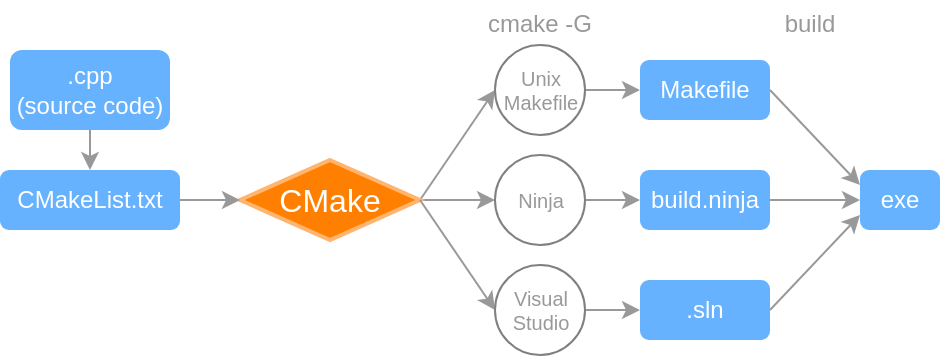 <mxfile version="24.7.8">
  <diagram name="cmake-process" id="upY_r69YD5X1Qq89Xxo3">
    <mxGraphModel dx="983" dy="751" grid="1" gridSize="10" guides="1" tooltips="1" connect="1" arrows="1" fold="1" page="1" pageScale="1" pageWidth="1600" pageHeight="900" math="0" shadow="0">
      <root>
        <mxCell id="0" />
        <mxCell id="1" parent="0" />
        <mxCell id="yuHKUuSGoRQuR1l0D2B4-40" style="edgeStyle=none;shape=connector;rounded=0;orthogonalLoop=1;jettySize=auto;html=1;exitX=0.5;exitY=1;exitDx=0;exitDy=0;entryX=0.5;entryY=0;entryDx=0;entryDy=0;strokeColor=#999999;align=center;verticalAlign=middle;fontFamily=Helvetica;fontSize=16;fontColor=#B3B3B3;labelBackgroundColor=none;endArrow=classic;" edge="1" parent="1" source="yuHKUuSGoRQuR1l0D2B4-1" target="yuHKUuSGoRQuR1l0D2B4-3">
          <mxGeometry relative="1" as="geometry" />
        </mxCell>
        <mxCell id="yuHKUuSGoRQuR1l0D2B4-1" value=".cpp&lt;div&gt;(source code)&lt;/div&gt;" style="rounded=1;whiteSpace=wrap;html=1;fillColor=#66B2FF;strokeColor=none;fontColor=#FFFFFF;fontSize=12;" vertex="1" parent="1">
          <mxGeometry x="445" y="305" width="80" height="40" as="geometry" />
        </mxCell>
        <mxCell id="yuHKUuSGoRQuR1l0D2B4-3" value="CMakeList.txt" style="rounded=1;whiteSpace=wrap;html=1;fillColor=#66B2FF;strokeColor=none;fontColor=#FFFFFF;fontSize=12;" vertex="1" parent="1">
          <mxGeometry x="440" y="365" width="90" height="30" as="geometry" />
        </mxCell>
        <mxCell id="yuHKUuSGoRQuR1l0D2B4-4" value="Makefile" style="rounded=1;whiteSpace=wrap;html=1;fillColor=#66B2FF;strokeColor=none;fontColor=#FFFFFF;fontSize=12;" vertex="1" parent="1">
          <mxGeometry x="760" y="310" width="65" height="30" as="geometry" />
        </mxCell>
        <mxCell id="yuHKUuSGoRQuR1l0D2B4-31" style="edgeStyle=none;shape=connector;rounded=0;orthogonalLoop=1;jettySize=auto;html=1;exitX=1;exitY=0.5;exitDx=0;exitDy=0;strokeColor=#999999;align=center;verticalAlign=middle;fontFamily=Helvetica;fontSize=16;fontColor=#FFFFFF;labelBackgroundColor=default;endArrow=classic;entryX=0;entryY=0.5;entryDx=0;entryDy=0;" edge="1" parent="1" source="yuHKUuSGoRQuR1l0D2B4-5" target="yuHKUuSGoRQuR1l0D2B4-28">
          <mxGeometry relative="1" as="geometry">
            <mxPoint x="905" y="380.0" as="targetPoint" />
          </mxGeometry>
        </mxCell>
        <mxCell id="yuHKUuSGoRQuR1l0D2B4-5" value="build.ninja" style="rounded=1;whiteSpace=wrap;html=1;fillColor=#66B2FF;strokeColor=none;fontColor=#FFFFFF;fontSize=12;" vertex="1" parent="1">
          <mxGeometry x="760" y="365" width="65" height="30" as="geometry" />
        </mxCell>
        <mxCell id="yuHKUuSGoRQuR1l0D2B4-32" style="edgeStyle=none;shape=connector;rounded=0;orthogonalLoop=1;jettySize=auto;html=1;exitX=1;exitY=0.5;exitDx=0;exitDy=0;entryX=0;entryY=0.75;entryDx=0;entryDy=0;strokeColor=#999999;align=center;verticalAlign=middle;fontFamily=Helvetica;fontSize=16;fontColor=#FFFFFF;labelBackgroundColor=default;endArrow=classic;" edge="1" parent="1" source="yuHKUuSGoRQuR1l0D2B4-7" target="yuHKUuSGoRQuR1l0D2B4-28">
          <mxGeometry relative="1" as="geometry" />
        </mxCell>
        <mxCell id="yuHKUuSGoRQuR1l0D2B4-7" value=".sln" style="rounded=1;whiteSpace=wrap;html=1;fillColor=#66B2FF;strokeColor=none;fontColor=#FFFFFF;fontSize=12;" vertex="1" parent="1">
          <mxGeometry x="760" y="420" width="65" height="30" as="geometry" />
        </mxCell>
        <mxCell id="yuHKUuSGoRQuR1l0D2B4-13" style="shape=connector;rounded=0;orthogonalLoop=1;jettySize=auto;html=1;exitX=1;exitY=0.5;exitDx=0;exitDy=0;exitPerimeter=0;entryX=0;entryY=0.5;entryDx=0;entryDy=0;strokeColor=#999999;align=center;verticalAlign=middle;fontFamily=Helvetica;fontSize=16;fontColor=#FFFFFF;labelBackgroundColor=default;endArrow=classic;" edge="1" parent="1" source="yuHKUuSGoRQuR1l0D2B4-10" target="yuHKUuSGoRQuR1l0D2B4-22">
          <mxGeometry relative="1" as="geometry" />
        </mxCell>
        <mxCell id="yuHKUuSGoRQuR1l0D2B4-14" style="edgeStyle=orthogonalEdgeStyle;shape=connector;rounded=0;orthogonalLoop=1;jettySize=auto;html=1;exitX=1;exitY=0.5;exitDx=0;exitDy=0;exitPerimeter=0;strokeColor=#999999;align=center;verticalAlign=middle;fontFamily=Helvetica;fontSize=16;fontColor=#FFFFFF;labelBackgroundColor=default;endArrow=classic;" edge="1" parent="1" source="yuHKUuSGoRQuR1l0D2B4-10" target="yuHKUuSGoRQuR1l0D2B4-23">
          <mxGeometry relative="1" as="geometry" />
        </mxCell>
        <mxCell id="yuHKUuSGoRQuR1l0D2B4-15" style="shape=connector;rounded=0;orthogonalLoop=1;jettySize=auto;html=1;exitX=1;exitY=0.5;exitDx=0;exitDy=0;exitPerimeter=0;entryX=0;entryY=0.5;entryDx=0;entryDy=0;strokeColor=#999999;align=center;verticalAlign=middle;fontFamily=Helvetica;fontSize=16;fontColor=#FFFFFF;labelBackgroundColor=default;endArrow=classic;" edge="1" parent="1" source="yuHKUuSGoRQuR1l0D2B4-24" target="yuHKUuSGoRQuR1l0D2B4-7">
          <mxGeometry relative="1" as="geometry" />
        </mxCell>
        <mxCell id="yuHKUuSGoRQuR1l0D2B4-10" value="CMake" style="strokeWidth=2;html=1;shape=mxgraph.flowchart.decision;whiteSpace=wrap;rounded=1;align=center;verticalAlign=middle;fontFamily=Helvetica;fontSize=16;fontColor=#FFFFFF;fillColor=#FF8000;strokeColor=#FFB570;" vertex="1" parent="1">
          <mxGeometry x="560" y="360" width="90" height="40" as="geometry" />
        </mxCell>
        <mxCell id="yuHKUuSGoRQuR1l0D2B4-11" style="edgeStyle=orthogonalEdgeStyle;rounded=0;orthogonalLoop=1;jettySize=auto;html=1;exitX=1;exitY=0.5;exitDx=0;exitDy=0;entryX=0;entryY=0.5;entryDx=0;entryDy=0;entryPerimeter=0;fontFamily=Helvetica;fontSize=16;fontColor=#FFFFFF;strokeColor=#999999;" edge="1" parent="1" source="yuHKUuSGoRQuR1l0D2B4-3" target="yuHKUuSGoRQuR1l0D2B4-10">
          <mxGeometry relative="1" as="geometry" />
        </mxCell>
        <mxCell id="yuHKUuSGoRQuR1l0D2B4-27" style="edgeStyle=orthogonalEdgeStyle;shape=connector;rounded=0;orthogonalLoop=1;jettySize=auto;html=1;exitX=1;exitY=0.5;exitDx=0;exitDy=0;entryX=0;entryY=0.5;entryDx=0;entryDy=0;strokeColor=#999999;align=center;verticalAlign=middle;fontFamily=Helvetica;fontSize=16;fontColor=#FFFFFF;labelBackgroundColor=default;endArrow=classic;" edge="1" parent="1" source="yuHKUuSGoRQuR1l0D2B4-22" target="yuHKUuSGoRQuR1l0D2B4-4">
          <mxGeometry relative="1" as="geometry" />
        </mxCell>
        <mxCell id="yuHKUuSGoRQuR1l0D2B4-22" value="&lt;font style=&quot;font-size: 10px;&quot;&gt;Unix&lt;/font&gt;&lt;div style=&quot;font-size: 10px;&quot;&gt;&lt;font style=&quot;font-size: 10px;&quot;&gt;Makefile&lt;/font&gt;&lt;/div&gt;" style="ellipse;whiteSpace=wrap;html=1;aspect=fixed;rounded=1;align=center;verticalAlign=middle;fontFamily=Helvetica;fontSize=10;fontColor=#999999;labelBackgroundColor=none;fillColor=none;strokeColor=#808080;" vertex="1" parent="1">
          <mxGeometry x="687.5" y="302.5" width="45" height="45" as="geometry" />
        </mxCell>
        <mxCell id="yuHKUuSGoRQuR1l0D2B4-26" style="edgeStyle=orthogonalEdgeStyle;shape=connector;rounded=0;orthogonalLoop=1;jettySize=auto;html=1;exitX=1;exitY=0.5;exitDx=0;exitDy=0;entryX=0;entryY=0.5;entryDx=0;entryDy=0;strokeColor=#999999;align=center;verticalAlign=middle;fontFamily=Helvetica;fontSize=16;fontColor=#FFFFFF;labelBackgroundColor=default;endArrow=classic;" edge="1" parent="1" source="yuHKUuSGoRQuR1l0D2B4-23" target="yuHKUuSGoRQuR1l0D2B4-5">
          <mxGeometry relative="1" as="geometry" />
        </mxCell>
        <mxCell id="yuHKUuSGoRQuR1l0D2B4-23" value="Ninja" style="ellipse;whiteSpace=wrap;html=1;aspect=fixed;rounded=1;align=center;verticalAlign=middle;fontFamily=Helvetica;fontSize=10;fontColor=#999999;labelBackgroundColor=none;fillColor=none;strokeColor=#808080;" vertex="1" parent="1">
          <mxGeometry x="687.5" y="357.5" width="45" height="45" as="geometry" />
        </mxCell>
        <mxCell id="yuHKUuSGoRQuR1l0D2B4-25" value="" style="shape=connector;rounded=0;orthogonalLoop=1;jettySize=auto;html=1;exitX=1;exitY=0.5;exitDx=0;exitDy=0;exitPerimeter=0;entryX=0;entryY=0.5;entryDx=0;entryDy=0;strokeColor=#999999;align=center;verticalAlign=middle;fontFamily=Helvetica;fontSize=16;fontColor=#FFFFFF;labelBackgroundColor=default;endArrow=classic;" edge="1" parent="1" source="yuHKUuSGoRQuR1l0D2B4-10" target="yuHKUuSGoRQuR1l0D2B4-24">
          <mxGeometry relative="1" as="geometry">
            <mxPoint x="600" y="380" as="sourcePoint" />
            <mxPoint x="730" y="460" as="targetPoint" />
          </mxGeometry>
        </mxCell>
        <mxCell id="yuHKUuSGoRQuR1l0D2B4-24" value="Visual&lt;div style=&quot;font-size: 10px;&quot;&gt;Studio&lt;/div&gt;" style="ellipse;whiteSpace=wrap;html=1;aspect=fixed;rounded=1;align=center;verticalAlign=middle;fontFamily=Helvetica;fontSize=10;fontColor=#999999;labelBackgroundColor=none;fillColor=none;strokeColor=#808080;" vertex="1" parent="1">
          <mxGeometry x="687.5" y="412.5" width="45" height="45" as="geometry" />
        </mxCell>
        <mxCell id="yuHKUuSGoRQuR1l0D2B4-28" value="exe" style="rounded=1;whiteSpace=wrap;html=1;fillColor=#66B2FF;strokeColor=none;fontColor=#FFFFFF;fontSize=12;" vertex="1" parent="1">
          <mxGeometry x="870" y="365" width="40" height="30" as="geometry" />
        </mxCell>
        <mxCell id="yuHKUuSGoRQuR1l0D2B4-30" style="shape=connector;rounded=0;orthogonalLoop=1;jettySize=auto;html=1;exitX=1;exitY=0.5;exitDx=0;exitDy=0;strokeColor=#999999;align=center;verticalAlign=middle;fontFamily=Helvetica;fontSize=16;fontColor=#FFFFFF;labelBackgroundColor=default;endArrow=classic;entryX=0;entryY=0.25;entryDx=0;entryDy=0;" edge="1" parent="1" source="yuHKUuSGoRQuR1l0D2B4-4" target="yuHKUuSGoRQuR1l0D2B4-28">
          <mxGeometry relative="1" as="geometry">
            <mxPoint x="645" y="390" as="sourcePoint" />
            <mxPoint x="675" y="335" as="targetPoint" />
          </mxGeometry>
        </mxCell>
        <mxCell id="yuHKUuSGoRQuR1l0D2B4-36" value="&lt;font style=&quot;font-size: 12px;&quot;&gt;cmake -G&lt;/font&gt;" style="text;html=1;align=center;verticalAlign=middle;whiteSpace=wrap;rounded=0;fontFamily=Helvetica;fontSize=16;fontColor=#999999;labelBackgroundColor=none;" vertex="1" parent="1">
          <mxGeometry x="680" y="280" width="60" height="20" as="geometry" />
        </mxCell>
        <mxCell id="yuHKUuSGoRQuR1l0D2B4-37" value="&lt;font style=&quot;font-size: 12px;&quot;&gt;build&lt;/font&gt;" style="text;html=1;align=center;verticalAlign=middle;whiteSpace=wrap;rounded=0;fontFamily=Helvetica;fontSize=16;fontColor=#999999;labelBackgroundColor=none;" vertex="1" parent="1">
          <mxGeometry x="825" y="280" width="40" height="20" as="geometry" />
        </mxCell>
      </root>
    </mxGraphModel>
  </diagram>
</mxfile>
